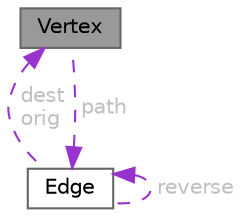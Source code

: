 digraph "Vertex"
{
 // LATEX_PDF_SIZE
  bgcolor="transparent";
  edge [fontname=Helvetica,fontsize=10,labelfontname=Helvetica,labelfontsize=10];
  node [fontname=Helvetica,fontsize=10,shape=box,height=0.2,width=0.4];
  Node1 [id="Node000001",label="Vertex",height=0.2,width=0.4,color="gray40", fillcolor="grey60", style="filled", fontcolor="black",tooltip="Class representing a vertex in the graph."];
  Node2 -> Node1 [id="edge1_Node000001_Node000002",dir="back",color="darkorchid3",style="dashed",tooltip=" ",label=" path",fontcolor="grey" ];
  Node2 [id="Node000002",label="Edge",height=0.2,width=0.4,color="gray40", fillcolor="white", style="filled",URL="$classEdge.html",tooltip="Class representing an edge in the graph."];
  Node1 -> Node2 [id="edge2_Node000002_Node000001",dir="back",color="darkorchid3",style="dashed",tooltip=" ",label=" dest\norig",fontcolor="grey" ];
  Node2 -> Node2 [id="edge3_Node000002_Node000002",dir="back",color="darkorchid3",style="dashed",tooltip=" ",label=" reverse",fontcolor="grey" ];
}

